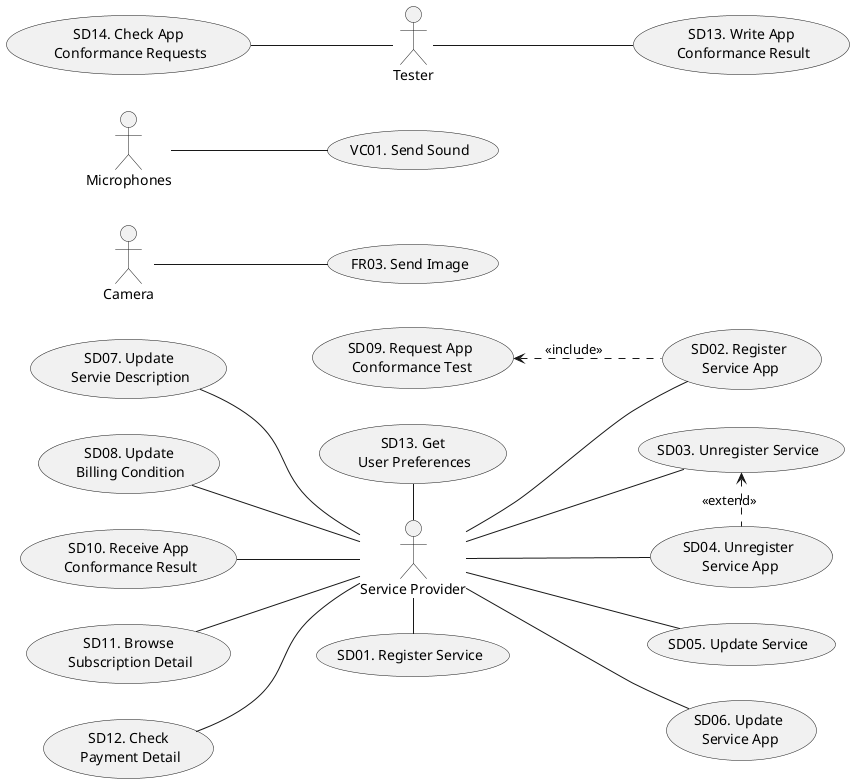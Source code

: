 @startuml
skinparam shadowing false
left to right direction

' 4.4. Face Recognition -> FR

:Camera: -- (FR03. Send Image)

' 4.11 Voice Communication -> VC
:Microphones: -- (VC01. Send Sound)

' 4.10. Functionality of Smart Service Developers -> SD
:Service Provider: - (SD01. Register Service)
:Service Provider: -- (SD02. Register\n Service App)
:Service Provider: -- (SD03. Unregister Service)
:Service Provider: -- (SD04. Unregister\n Service App)
:Service Provider: -- (SD05. Update Service)
:Service Provider: -- (SD06. Update\n Service App)
(SD07. Update\n Servie Description) -- :Service Provider:
(SD08. Update\n Billing Condition) -- :Service Provider:
(SD09. Request App\n Conformance Test)
(SD10. Receive App\n Conformance Result) -- :Service Provider:
(SD11. Browse\n Subscription Detail) -- :Service Provider:
(SD12. Check\n Payment Detail) -- :Service Provider:
(SD13. Get\n User Preferences) - :Service Provider:

(SD14. Check App\n Conformance Requests) -- :Tester:
:Tester: -- (SD13. Write App\n Conformance Result)

(SD09. Request App\n Conformance Test) <.. (SD02. Register\n Service App) : <<include>>
(SD03. Unregister Service) <. (SD04. Unregister\n Service App) : <<extend>>

@enduml
